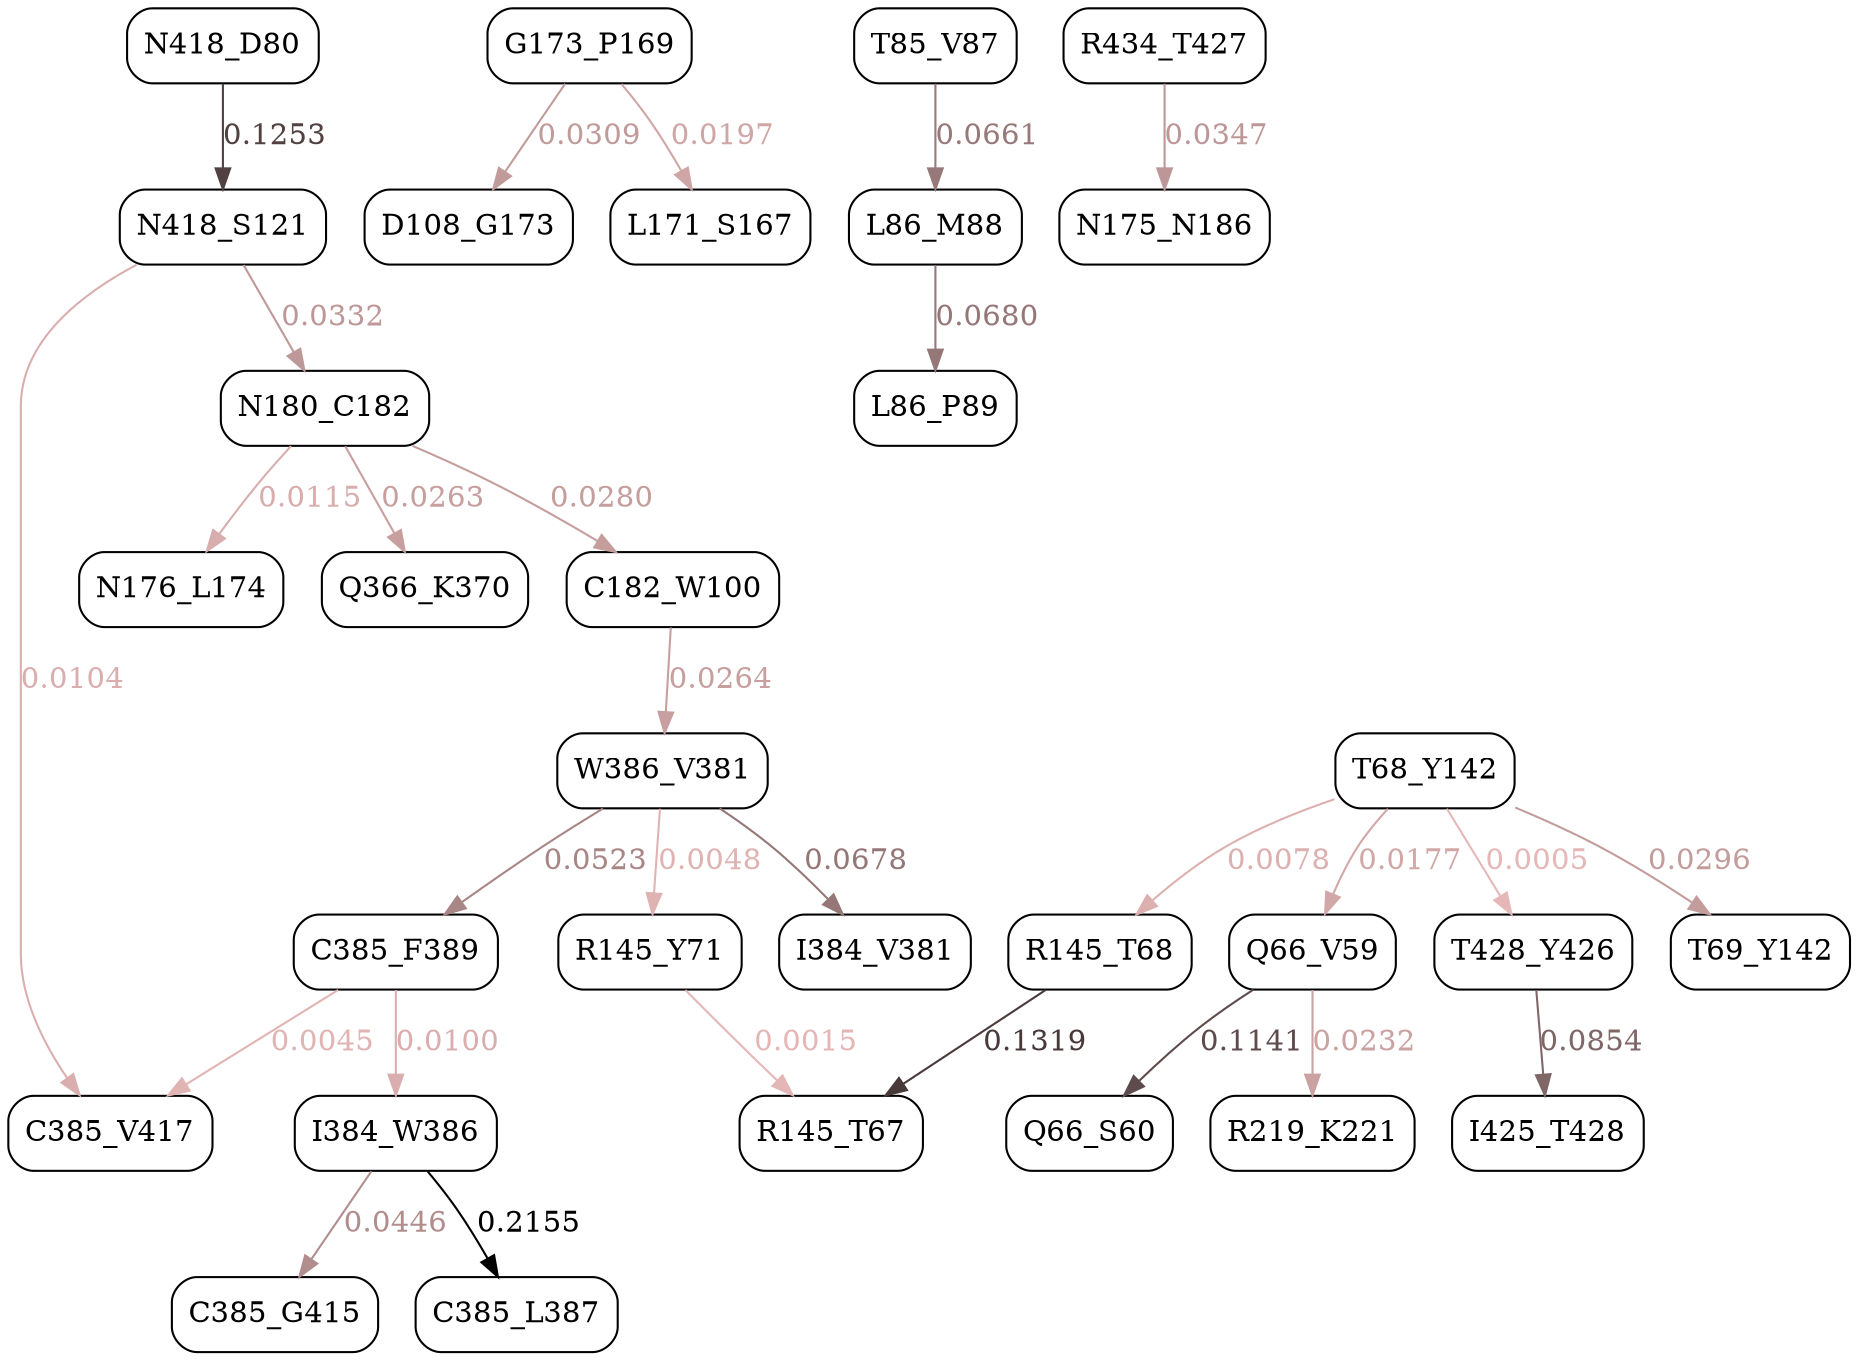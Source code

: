 digraph G{
 ratio=fill;
 node [shape=box, style=rounded];
            edge [penwidth=1];
"C182_W100";
"C385_F389";
"C385_G415";
"C385_L387";
"C385_V417";
"D108_G173";
"I384_V381";
"I384_W386";
"I425_T428";
"L171_S167";
"L86_M88";
"L86_P89";
"N175_N186";
"N176_L174";
"N180_C182";
"N418_S121";
"Q366_K370";
"Q66_S60";
"Q66_V59";
"R145_T67";
"R145_T68";
"R145_Y71";
"R219_K221";
"T428_Y426";
"T69_Y142";
"W386_V381";
"N180_C182" -> "C182_W100" [color="0 .2 0.7701079634683251", fontcolor="0 .2 0.7701079634683251", style=bold, label="0.0280" ];
"W386_V381" -> "C385_F389" [color="0 .2 0.6573382933363658", fontcolor="0 .2 0.6573382933363658", style=bold, label="0.0523" ];
"I384_W386" -> "C385_G415" [color="0 .2 0.6932361890863386", fontcolor="0 .2 0.6932361890863386", style=bold, label="0.0446" ];
"I384_W386" -> "C385_L387" [color="0 .2 -0.09999999999999998", fontcolor="0 .2 -0.09999999999999998", style=bold, label="0.2155" ];
"C385_F389" -> "C385_V417" [color="0 .2 0.8789199295783389", fontcolor="0 .2 0.8789199295783389", style=bold, label="0.0045" ];
"N418_S121" -> "C385_V417" [color="0 .2 0.8517998680213691", fontcolor="0 .2 0.8517998680213691", style=bold, label="0.0104" ];
"G173_P169" -> "D108_G173" [color="0 .2 0.7568168805435449", fontcolor="0 .2 0.7568168805435449", style=bold, label="0.0309" ];
"W386_V381" -> "I384_V381" [color="0 .2 0.5852971734593468", fontcolor="0 .2 0.5852971734593468", style=bold, label="0.0678" ];
"C385_F389" -> "I384_W386" [color="0 .2 0.8536229900296655", fontcolor="0 .2 0.8536229900296655", style=bold, label="0.0100" ];
"T428_Y426" -> "I425_T428" [color="0 .2 0.5039025712475934", fontcolor="0 .2 0.5039025712475934", style=bold, label="0.0854" ];
"G173_P169" -> "L171_S167" [color="0 .2 0.8087061882624397", fontcolor="0 .2 0.8087061882624397", style=bold, label="0.0197" ];
"T85_V87" -> "L86_M88" [color="0 .2 0.5933719313349606", fontcolor="0 .2 0.5933719313349606", style=bold, label="0.0661" ];
"L86_M88" -> "L86_P89" [color="0 .2 0.584363272619429", fontcolor="0 .2 0.584363272619429", style=bold, label="0.0680" ];
"R434_T427" -> "N175_N186" [color="0 .2 0.738905747084684", fontcolor="0 .2 0.738905747084684", style=bold, label="0.0347" ];
"N180_C182" -> "N176_L174" [color="0 .2 0.8467059845000986", fontcolor="0 .2 0.8467059845000986", style=bold, label="0.0115" ];
"N418_S121" -> "N180_C182" [color="0 .2 0.7459997782425164", fontcolor="0 .2 0.7459997782425164", style=bold, label="0.0332" ];
"N418_D80" -> "N418_S121" [color="0 .2 0.31852561266657275", fontcolor="0 .2 0.31852561266657275", style=bold, label="0.1253" ];
"N180_C182" -> "Q366_K370" [color="0 .2 0.7780131782776085", fontcolor="0 .2 0.7780131782776085", style=bold, label="0.0263" ];
"Q66_V59" -> "Q66_S60" [color="0 .2 0.3704965280571577", fontcolor="0 .2 0.3704965280571577", style=bold, label="0.1141" ];
"T68_Y142" -> "Q66_V59" [color="0 .2 0.8177216434362913", fontcolor="0 .2 0.8177216434362913", style=bold, label="0.0177" ];
"R145_T68" -> "R145_T67" [color="0 .2 0.2879343679398634", fontcolor="0 .2 0.2879343679398634", style=bold, label="0.1319" ];
"R145_Y71" -> "R145_T67" [color="0 .2 0.8932221181422247", fontcolor="0 .2 0.8932221181422247", style=bold, label="0.0015" ];
"T68_Y142" -> "R145_T68" [color="0 .2 0.8638992253039444", fontcolor="0 .2 0.8638992253039444", style=bold, label="0.0078" ];
"W386_V381" -> "R145_Y71" [color="0 .2 0.8777361827382768", fontcolor="0 .2 0.8777361827382768", style=bold, label="0.0048" ];
"Q66_V59" -> "R219_K221" [color="0 .2 0.7925886830831114", fontcolor="0 .2 0.7925886830831114", style=bold, label="0.0232" ];
"T68_Y142" -> "T428_Y426" [color="0 .2 0.8976301476818521", fontcolor="0 .2 0.8976301476818521", style=bold, label="0.0005" ];
"T68_Y142" -> "T69_Y142" [color="0 .2 0.7625394476725939", fontcolor="0 .2 0.7625394476725939", style=bold, label="0.0296" ];
"C182_W100" -> "W386_V381" [color="0 .2 0.7776230532787296", fontcolor="0 .2 0.7776230532787296", style=bold, label="0.0264" ];
}